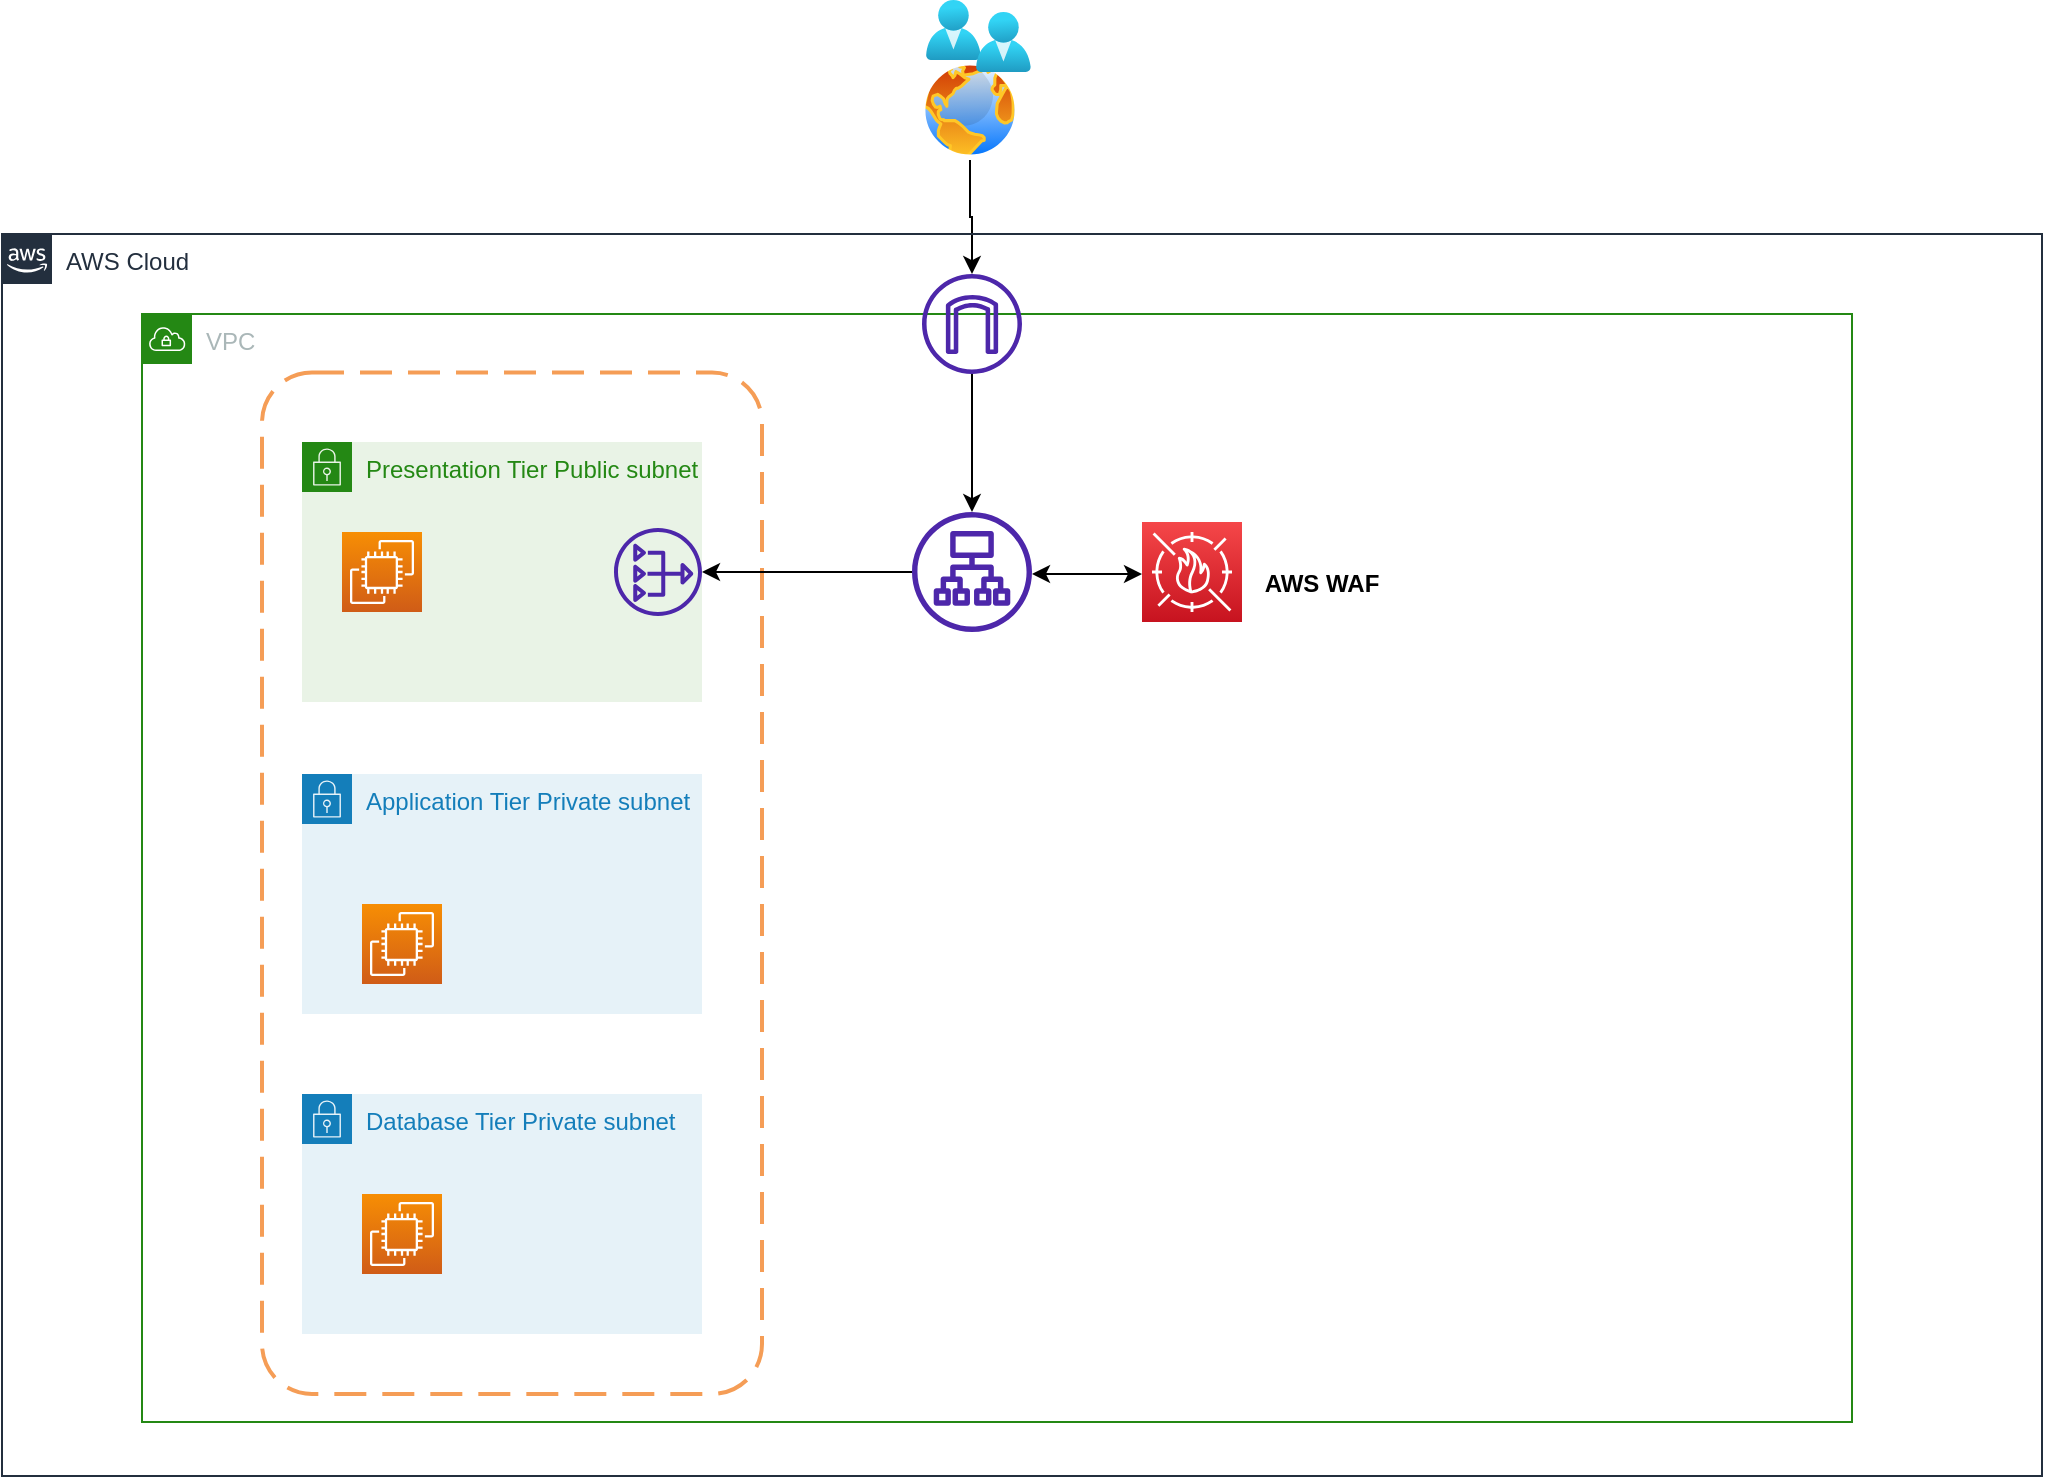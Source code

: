 <mxfile version="20.8.1" type="github">
  <diagram id="ue87R6VUES_bF4nc-Uwk" name="Single region">
    <mxGraphModel dx="2550" dy="842" grid="0" gridSize="10" guides="0" tooltips="1" connect="1" arrows="1" fold="1" page="0" pageScale="1" pageWidth="827" pageHeight="1169" math="0" shadow="0">
      <root>
        <mxCell id="0" />
        <mxCell id="1" parent="0" />
        <mxCell id="IuL7JJnTpbOqwNsqgbpm-23" value="" style="edgeStyle=orthogonalEdgeStyle;rounded=0;orthogonalLoop=1;jettySize=auto;html=1;" parent="1" source="IuL7JJnTpbOqwNsqgbpm-1" target="IuL7JJnTpbOqwNsqgbpm-5" edge="1">
          <mxGeometry relative="1" as="geometry" />
        </mxCell>
        <mxCell id="IuL7JJnTpbOqwNsqgbpm-1" value="" style="aspect=fixed;perimeter=ellipsePerimeter;html=1;align=center;shadow=0;dashed=0;spacingTop=3;image;image=img/lib/active_directory/internet_globe.svg;" parent="1" vertex="1">
          <mxGeometry x="429" y="163" width="50" height="50" as="geometry" />
        </mxCell>
        <mxCell id="IuL7JJnTpbOqwNsqgbpm-2" value="" style="aspect=fixed;html=1;points=[];align=center;image;fontSize=12;image=img/lib/azure2/identity/Users.svg;" parent="1" vertex="1">
          <mxGeometry x="432" y="133" width="27.43" height="30" as="geometry" />
        </mxCell>
        <mxCell id="IuL7JJnTpbOqwNsqgbpm-4" value="VPC" style="points=[[0,0],[0.25,0],[0.5,0],[0.75,0],[1,0],[1,0.25],[1,0.5],[1,0.75],[1,1],[0.75,1],[0.5,1],[0.25,1],[0,1],[0,0.75],[0,0.5],[0,0.25]];outlineConnect=0;gradientColor=none;html=1;whiteSpace=wrap;fontSize=12;fontStyle=0;container=1;pointerEvents=0;collapsible=0;recursiveResize=0;shape=mxgraph.aws4.group;grIcon=mxgraph.aws4.group_vpc;strokeColor=#248814;fillColor=none;verticalAlign=top;align=left;spacingLeft=30;fontColor=#AAB7B8;dashed=0;" parent="1" vertex="1">
          <mxGeometry x="40" y="290" width="855" height="554" as="geometry" />
        </mxCell>
        <mxCell id="IuL7JJnTpbOqwNsqgbpm-24" value="" style="edgeStyle=orthogonalEdgeStyle;rounded=0;orthogonalLoop=1;jettySize=auto;html=1;" parent="IuL7JJnTpbOqwNsqgbpm-4" source="IuL7JJnTpbOqwNsqgbpm-5" target="IuL7JJnTpbOqwNsqgbpm-6" edge="1">
          <mxGeometry relative="1" as="geometry" />
        </mxCell>
        <mxCell id="IuL7JJnTpbOqwNsqgbpm-5" value="" style="sketch=0;outlineConnect=0;fontColor=#232F3E;gradientColor=none;fillColor=#4D27AA;strokeColor=none;dashed=0;verticalLabelPosition=bottom;verticalAlign=top;align=center;html=1;fontSize=12;fontStyle=0;aspect=fixed;pointerEvents=1;shape=mxgraph.aws4.internet_gateway;" parent="IuL7JJnTpbOqwNsqgbpm-4" vertex="1">
          <mxGeometry x="390" y="-20" width="50" height="50" as="geometry" />
        </mxCell>
        <mxCell id="IuL7JJnTpbOqwNsqgbpm-6" value="" style="sketch=0;outlineConnect=0;fontColor=#232F3E;gradientColor=none;fillColor=#4D27AA;strokeColor=none;dashed=0;verticalLabelPosition=bottom;verticalAlign=top;align=center;html=1;fontSize=12;fontStyle=0;aspect=fixed;pointerEvents=1;shape=mxgraph.aws4.application_load_balancer;" parent="IuL7JJnTpbOqwNsqgbpm-4" vertex="1">
          <mxGeometry x="385" y="99" width="60" height="60" as="geometry" />
        </mxCell>
        <mxCell id="IuL7JJnTpbOqwNsqgbpm-8" value="" style="sketch=0;points=[[0,0,0],[0.25,0,0],[0.5,0,0],[0.75,0,0],[1,0,0],[0,1,0],[0.25,1,0],[0.5,1,0],[0.75,1,0],[1,1,0],[0,0.25,0],[0,0.5,0],[0,0.75,0],[1,0.25,0],[1,0.5,0],[1,0.75,0]];outlineConnect=0;fontColor=#232F3E;gradientColor=#F54749;gradientDirection=north;fillColor=#C7131F;strokeColor=#ffffff;dashed=0;verticalLabelPosition=bottom;verticalAlign=top;align=center;html=1;fontSize=12;fontStyle=0;aspect=fixed;shape=mxgraph.aws4.resourceIcon;resIcon=mxgraph.aws4.waf;" parent="IuL7JJnTpbOqwNsqgbpm-4" vertex="1">
          <mxGeometry x="500" y="104" width="50" height="50" as="geometry" />
        </mxCell>
        <mxCell id="IuL7JJnTpbOqwNsqgbpm-26" value="" style="endArrow=classic;startArrow=classic;html=1;rounded=0;" parent="IuL7JJnTpbOqwNsqgbpm-4" edge="1">
          <mxGeometry width="50" height="50" relative="1" as="geometry">
            <mxPoint x="445" y="130" as="sourcePoint" />
            <mxPoint x="500" y="130" as="targetPoint" />
          </mxGeometry>
        </mxCell>
        <mxCell id="XyblbKmrqFtppWj2g4WV-8" value="" style="rounded=1;arcSize=10;dashed=1;strokeColor=#F59D56;fillColor=none;gradientColor=none;dashPattern=8 4;strokeWidth=2;" vertex="1" parent="IuL7JJnTpbOqwNsqgbpm-4">
          <mxGeometry x="60" y="29.25" width="250" height="510.75" as="geometry" />
        </mxCell>
        <mxCell id="IuL7JJnTpbOqwNsqgbpm-10" value="Database Tier Private subnet" style="points=[[0,0],[0.25,0],[0.5,0],[0.75,0],[1,0],[1,0.25],[1,0.5],[1,0.75],[1,1],[0.75,1],[0.5,1],[0.25,1],[0,1],[0,0.75],[0,0.5],[0,0.25]];outlineConnect=0;gradientColor=none;html=1;whiteSpace=wrap;fontSize=12;fontStyle=0;container=1;pointerEvents=0;collapsible=0;recursiveResize=0;shape=mxgraph.aws4.group;grIcon=mxgraph.aws4.group_security_group;grStroke=0;strokeColor=#147EBA;fillColor=#E6F2F8;verticalAlign=top;align=left;spacingLeft=30;fontColor=#147EBA;dashed=0;" parent="1" vertex="1">
          <mxGeometry x="120" y="680" width="200" height="120" as="geometry" />
        </mxCell>
        <mxCell id="IuL7JJnTpbOqwNsqgbpm-16" value="" style="sketch=0;points=[[0,0,0],[0.25,0,0],[0.5,0,0],[0.75,0,0],[1,0,0],[0,1,0],[0.25,1,0],[0.5,1,0],[0.75,1,0],[1,1,0],[0,0.25,0],[0,0.5,0],[0,0.75,0],[1,0.25,0],[1,0.5,0],[1,0.75,0]];outlineConnect=0;fontColor=#232F3E;gradientColor=#F78E04;gradientDirection=north;fillColor=#D05C17;strokeColor=#ffffff;dashed=0;verticalLabelPosition=bottom;verticalAlign=top;align=center;html=1;fontSize=12;fontStyle=0;aspect=fixed;shape=mxgraph.aws4.resourceIcon;resIcon=mxgraph.aws4.ec2;" parent="IuL7JJnTpbOqwNsqgbpm-10" vertex="1">
          <mxGeometry x="30" y="50" width="40" height="40" as="geometry" />
        </mxCell>
        <mxCell id="IuL7JJnTpbOqwNsqgbpm-12" value="Application Tier Private subnet" style="points=[[0,0],[0.25,0],[0.5,0],[0.75,0],[1,0],[1,0.25],[1,0.5],[1,0.75],[1,1],[0.75,1],[0.5,1],[0.25,1],[0,1],[0,0.75],[0,0.5],[0,0.25]];outlineConnect=0;gradientColor=none;html=1;whiteSpace=wrap;fontSize=12;fontStyle=0;container=1;pointerEvents=0;collapsible=0;recursiveResize=0;shape=mxgraph.aws4.group;grIcon=mxgraph.aws4.group_security_group;grStroke=0;strokeColor=#147EBA;fillColor=#E6F2F8;verticalAlign=top;align=left;spacingLeft=30;fontColor=#147EBA;dashed=0;" parent="1" vertex="1">
          <mxGeometry x="120" y="520" width="200" height="120" as="geometry" />
        </mxCell>
        <mxCell id="IuL7JJnTpbOqwNsqgbpm-13" value="Presentation Tier Public subnet" style="points=[[0,0],[0.25,0],[0.5,0],[0.75,0],[1,0],[1,0.25],[1,0.5],[1,0.75],[1,1],[0.75,1],[0.5,1],[0.25,1],[0,1],[0,0.75],[0,0.5],[0,0.25]];outlineConnect=0;gradientColor=none;html=1;whiteSpace=wrap;fontSize=12;fontStyle=0;container=1;pointerEvents=0;collapsible=0;recursiveResize=0;shape=mxgraph.aws4.group;grIcon=mxgraph.aws4.group_security_group;grStroke=0;strokeColor=#248814;fillColor=#E9F3E6;verticalAlign=top;align=left;spacingLeft=30;fontColor=#248814;dashed=0;" parent="1" vertex="1">
          <mxGeometry x="120" y="354" width="200" height="130" as="geometry" />
        </mxCell>
        <mxCell id="IuL7JJnTpbOqwNsqgbpm-19" value="" style="sketch=0;points=[[0,0,0],[0.25,0,0],[0.5,0,0],[0.75,0,0],[1,0,0],[0,1,0],[0.25,1,0],[0.5,1,0],[0.75,1,0],[1,1,0],[0,0.25,0],[0,0.5,0],[0,0.75,0],[1,0.25,0],[1,0.5,0],[1,0.75,0]];outlineConnect=0;fontColor=#232F3E;gradientColor=#F78E04;gradientDirection=north;fillColor=#D05C17;strokeColor=#ffffff;dashed=0;verticalLabelPosition=bottom;verticalAlign=top;align=center;html=1;fontSize=12;fontStyle=0;aspect=fixed;shape=mxgraph.aws4.resourceIcon;resIcon=mxgraph.aws4.ec2;" parent="IuL7JJnTpbOqwNsqgbpm-13" vertex="1">
          <mxGeometry x="20" y="45" width="40" height="40" as="geometry" />
        </mxCell>
        <mxCell id="IuL7JJnTpbOqwNsqgbpm-9" value="" style="sketch=0;outlineConnect=0;fontColor=#232F3E;gradientColor=none;fillColor=#4D27AA;strokeColor=none;dashed=0;verticalLabelPosition=bottom;verticalAlign=top;align=center;html=1;fontSize=12;fontStyle=0;aspect=fixed;pointerEvents=1;shape=mxgraph.aws4.nat_gateway;" parent="IuL7JJnTpbOqwNsqgbpm-13" vertex="1">
          <mxGeometry x="156" y="43" width="44" height="44" as="geometry" />
        </mxCell>
        <mxCell id="IuL7JJnTpbOqwNsqgbpm-22" value="" style="aspect=fixed;html=1;points=[];align=center;image;fontSize=12;image=img/lib/azure2/identity/Users.svg;" parent="1" vertex="1">
          <mxGeometry x="457" y="139" width="27.43" height="30" as="geometry" />
        </mxCell>
        <mxCell id="XyblbKmrqFtppWj2g4WV-2" value="AWS WAF" style="text;strokeColor=none;align=center;fillColor=none;html=1;verticalAlign=middle;whiteSpace=wrap;rounded=0;fontStyle=1" vertex="1" parent="1">
          <mxGeometry x="600" y="410" width="60" height="30" as="geometry" />
        </mxCell>
        <mxCell id="XyblbKmrqFtppWj2g4WV-5" style="edgeStyle=orthogonalEdgeStyle;rounded=0;orthogonalLoop=1;jettySize=auto;html=1;" edge="1" parent="1" source="IuL7JJnTpbOqwNsqgbpm-6" target="IuL7JJnTpbOqwNsqgbpm-13">
          <mxGeometry relative="1" as="geometry" />
        </mxCell>
        <mxCell id="XyblbKmrqFtppWj2g4WV-9" value="AWS Cloud" style="points=[[0,0],[0.25,0],[0.5,0],[0.75,0],[1,0],[1,0.25],[1,0.5],[1,0.75],[1,1],[0.75,1],[0.5,1],[0.25,1],[0,1],[0,0.75],[0,0.5],[0,0.25]];outlineConnect=0;gradientColor=none;html=1;whiteSpace=wrap;fontSize=12;fontStyle=0;container=1;pointerEvents=0;collapsible=0;recursiveResize=0;shape=mxgraph.aws4.group;grIcon=mxgraph.aws4.group_aws_cloud_alt;strokeColor=#232F3E;fillColor=none;verticalAlign=top;align=left;spacingLeft=30;fontColor=#232F3E;dashed=0;" vertex="1" parent="1">
          <mxGeometry x="-30" y="250" width="1020" height="621" as="geometry" />
        </mxCell>
        <mxCell id="IuL7JJnTpbOqwNsqgbpm-18" value="" style="sketch=0;points=[[0,0,0],[0.25,0,0],[0.5,0,0],[0.75,0,0],[1,0,0],[0,1,0],[0.25,1,0],[0.5,1,0],[0.75,1,0],[1,1,0],[0,0.25,0],[0,0.5,0],[0,0.75,0],[1,0.25,0],[1,0.5,0],[1,0.75,0]];outlineConnect=0;fontColor=#232F3E;gradientColor=#F78E04;gradientDirection=north;fillColor=#D05C17;strokeColor=#ffffff;dashed=0;verticalLabelPosition=bottom;verticalAlign=top;align=center;html=1;fontSize=12;fontStyle=0;aspect=fixed;shape=mxgraph.aws4.resourceIcon;resIcon=mxgraph.aws4.ec2;" parent="XyblbKmrqFtppWj2g4WV-9" vertex="1">
          <mxGeometry x="180" y="335" width="40" height="40" as="geometry" />
        </mxCell>
      </root>
    </mxGraphModel>
  </diagram>
</mxfile>
